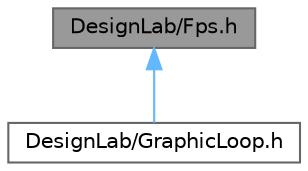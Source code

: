 digraph "DesignLab/Fps.h"
{
 // LATEX_PDF_SIZE
  bgcolor="transparent";
  edge [fontname=Helvetica,fontsize=10,labelfontname=Helvetica,labelfontsize=10];
  node [fontname=Helvetica,fontsize=10,shape=box,height=0.2,width=0.4];
  Node1 [id="Node000001",label="DesignLab/Fps.h",height=0.2,width=0.4,color="gray40", fillcolor="grey60", style="filled", fontcolor="black",tooltip="Fpsクラスの実装．"];
  Node1 -> Node2 [id="edge1_Node000001_Node000002",dir="back",color="steelblue1",style="solid",tooltip=" "];
  Node2 [id="Node000002",label="DesignLab/GraphicLoop.h",height=0.2,width=0.4,color="grey40", fillcolor="white", style="filled",URL="$_graphic_loop_8h.html",tooltip="GraphicLoopクラスの実装を行っている．"];
}
